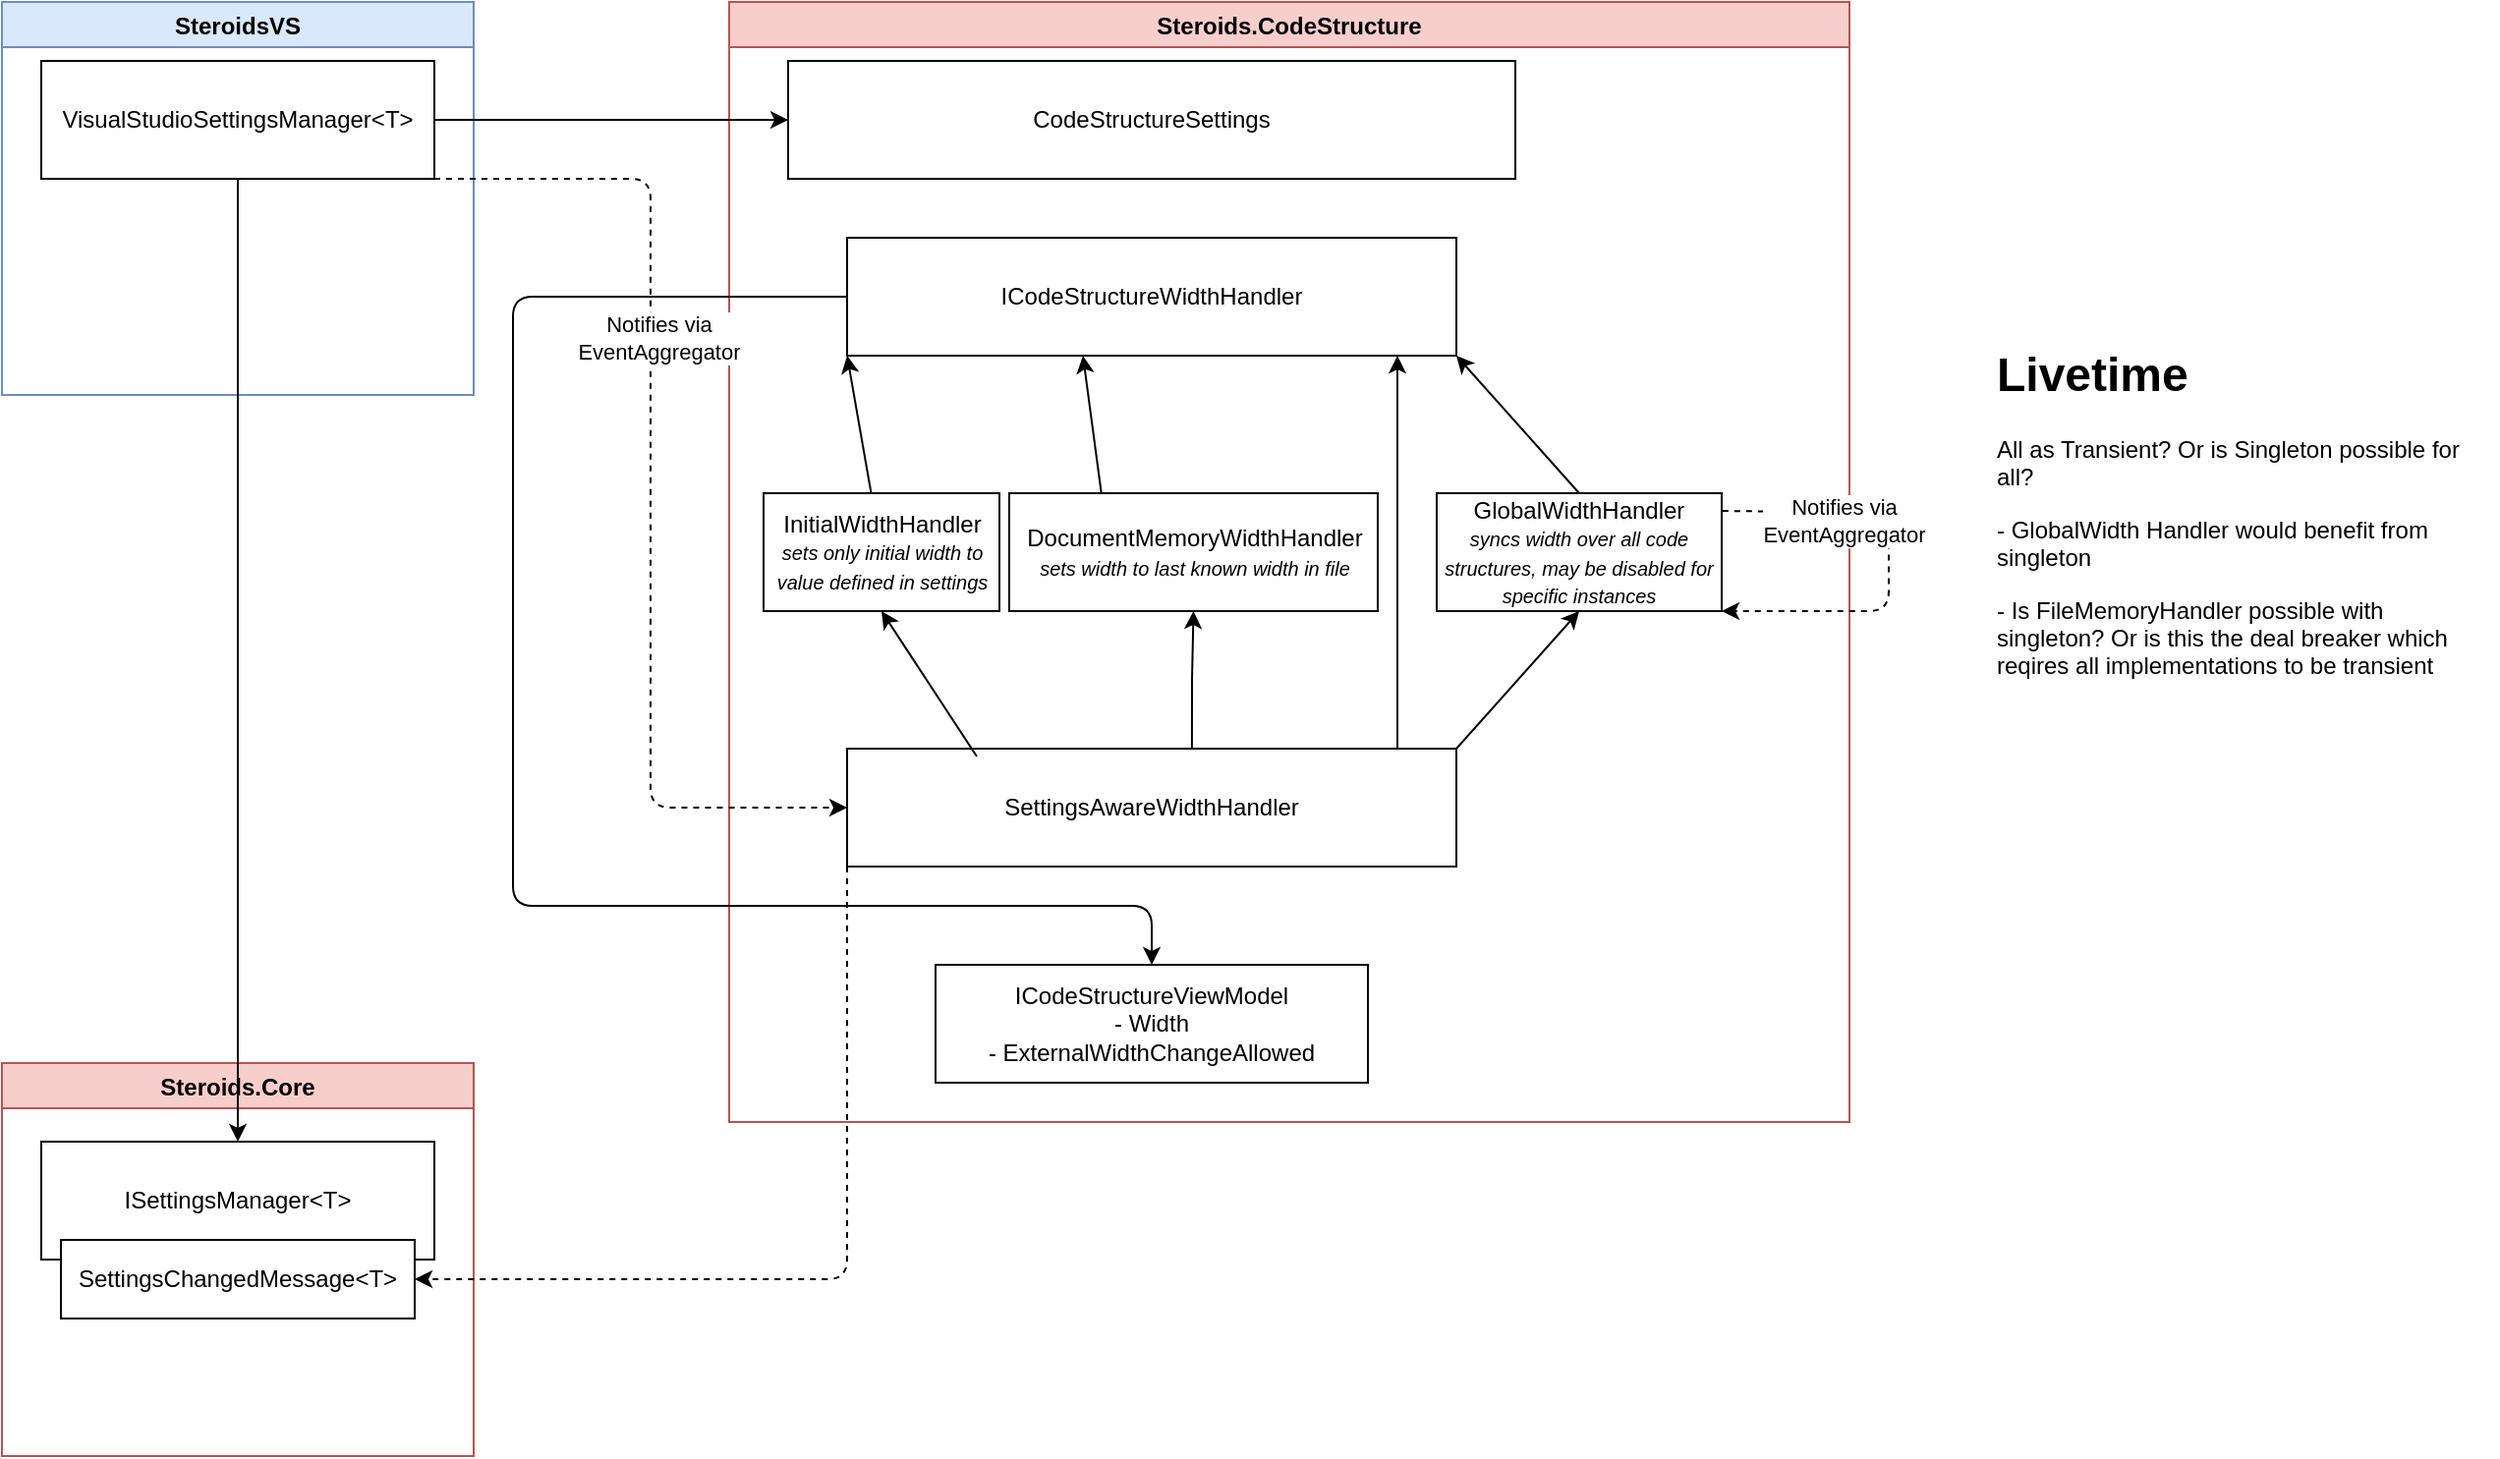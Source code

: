 <mxfile version="13.0.3" type="device"><diagram id="8_-woD_YUcIbLkRD51o4" name="Page-1"><mxGraphModel dx="1422" dy="823" grid="1" gridSize="10" guides="1" tooltips="1" connect="1" arrows="1" fold="1" page="1" pageScale="1" pageWidth="850" pageHeight="1100" math="0" shadow="0"><root><mxCell id="0"/><mxCell id="1" parent="0"/><mxCell id="8YmZBCXZmz3HBou3CodA-1" value="SteroidsVS" style="swimlane;fillColor=#dae8fc;strokeColor=#6c8ebf;" vertex="1" parent="1"><mxGeometry x="120" y="70" width="240" height="200" as="geometry"/></mxCell><mxCell id="8YmZBCXZmz3HBou3CodA-8" value="VisualStudioSettingsManager&amp;lt;T&amp;gt;" style="rounded=0;whiteSpace=wrap;html=1;" vertex="1" parent="8YmZBCXZmz3HBou3CodA-1"><mxGeometry x="20" y="30" width="200" height="60" as="geometry"/></mxCell><mxCell id="8YmZBCXZmz3HBou3CodA-2" value="Steroids.Core" style="swimlane;fillColor=#f8cecc;strokeColor=#b85450;" vertex="1" parent="1"><mxGeometry x="120" y="610" width="240" height="200" as="geometry"/></mxCell><mxCell id="8YmZBCXZmz3HBou3CodA-5" value="ISettingsManager&amp;lt;T&amp;gt;" style="rounded=0;whiteSpace=wrap;html=1;" vertex="1" parent="8YmZBCXZmz3HBou3CodA-2"><mxGeometry x="20" y="40" width="200" height="60" as="geometry"/></mxCell><mxCell id="8YmZBCXZmz3HBou3CodA-12" value="SettingsChangedMessage&amp;lt;T&amp;gt;" style="rounded=0;whiteSpace=wrap;html=1;" vertex="1" parent="8YmZBCXZmz3HBou3CodA-2"><mxGeometry x="30" y="90" width="180" height="40" as="geometry"/></mxCell><mxCell id="8YmZBCXZmz3HBou3CodA-4" value="Steroids.CodeStructure" style="swimlane;fillColor=#f8cecc;strokeColor=#b85450;" vertex="1" parent="1"><mxGeometry x="490" y="70" width="570" height="570" as="geometry"/></mxCell><mxCell id="8YmZBCXZmz3HBou3CodA-23" value="" style="endArrow=classic;html=1;exitX=0.25;exitY=0;exitDx=0;exitDy=0;" edge="1" parent="8YmZBCXZmz3HBou3CodA-4" source="8YmZBCXZmz3HBou3CodA-20"><mxGeometry width="50" height="50" relative="1" as="geometry"><mxPoint x="130" y="230" as="sourcePoint"/><mxPoint x="180" y="180" as="targetPoint"/></mxGeometry></mxCell><mxCell id="8YmZBCXZmz3HBou3CodA-9" value="CodeStructureSettings" style="rounded=0;whiteSpace=wrap;html=1;" vertex="1" parent="8YmZBCXZmz3HBou3CodA-4"><mxGeometry x="30" y="30" width="370" height="60" as="geometry"/></mxCell><mxCell id="8YmZBCXZmz3HBou3CodA-13" value="ICodeStructureViewModel&lt;br&gt;- Width&lt;br&gt;- ExternalWidthChangeAllowed" style="rounded=0;whiteSpace=wrap;html=1;" vertex="1" parent="8YmZBCXZmz3HBou3CodA-4"><mxGeometry x="105" y="490" width="220" height="60" as="geometry"/></mxCell><mxCell id="8YmZBCXZmz3HBou3CodA-14" value="ICodeStructureWidthHandler" style="rounded=0;whiteSpace=wrap;html=1;" vertex="1" parent="8YmZBCXZmz3HBou3CodA-4"><mxGeometry x="60" y="120" width="310" height="60" as="geometry"/></mxCell><mxCell id="8YmZBCXZmz3HBou3CodA-18" value="" style="edgeStyle=orthogonalEdgeStyle;rounded=0;orthogonalLoop=1;jettySize=auto;html=1;" edge="1" parent="8YmZBCXZmz3HBou3CodA-4" source="8YmZBCXZmz3HBou3CodA-16" target="8YmZBCXZmz3HBou3CodA-14"><mxGeometry relative="1" as="geometry"><Array as="points"><mxPoint x="340" y="230"/><mxPoint x="340" y="230"/></Array></mxGeometry></mxCell><mxCell id="8YmZBCXZmz3HBou3CodA-29" value="" style="edgeStyle=orthogonalEdgeStyle;rounded=0;orthogonalLoop=1;jettySize=auto;html=1;exitX=0.566;exitY=0;exitDx=0;exitDy=0;exitPerimeter=0;" edge="1" parent="8YmZBCXZmz3HBou3CodA-4" source="8YmZBCXZmz3HBou3CodA-16" target="8YmZBCXZmz3HBou3CodA-20"><mxGeometry relative="1" as="geometry"/></mxCell><mxCell id="8YmZBCXZmz3HBou3CodA-16" value="SettingsAwareWidthHandler" style="rounded=0;whiteSpace=wrap;html=1;" vertex="1" parent="8YmZBCXZmz3HBou3CodA-4"><mxGeometry x="60" y="380" width="310" height="60" as="geometry"/></mxCell><mxCell id="8YmZBCXZmz3HBou3CodA-19" value="InitialWidthHandler&lt;br&gt;&lt;i&gt;&lt;font style=&quot;font-size: 10px&quot;&gt;sets only initial width to value defined in settings&lt;/font&gt;&lt;/i&gt;" style="rounded=0;whiteSpace=wrap;html=1;" vertex="1" parent="8YmZBCXZmz3HBou3CodA-4"><mxGeometry x="17.5" y="250" width="120" height="60" as="geometry"/></mxCell><mxCell id="8YmZBCXZmz3HBou3CodA-20" value="DocumentMemoryWidthHandler&lt;br&gt;&lt;i&gt;&lt;font style=&quot;font-size: 10px&quot;&gt;sets width to last known width in file&lt;/font&gt;&lt;/i&gt;" style="rounded=0;whiteSpace=wrap;html=1;" vertex="1" parent="8YmZBCXZmz3HBou3CodA-4"><mxGeometry x="142.5" y="250" width="187.5" height="60" as="geometry"/></mxCell><mxCell id="8YmZBCXZmz3HBou3CodA-21" value="GlobalWidthHandler&lt;br&gt;&lt;i&gt;&lt;font style=&quot;font-size: 10px&quot;&gt;syncs width over all code structures, may be disabled for specific instances&lt;/font&gt;&lt;/i&gt;" style="rounded=0;whiteSpace=wrap;html=1;" vertex="1" parent="8YmZBCXZmz3HBou3CodA-4"><mxGeometry x="360" y="250" width="145" height="60" as="geometry"/></mxCell><mxCell id="8YmZBCXZmz3HBou3CodA-22" value="" style="endArrow=classic;html=1;" edge="1" parent="8YmZBCXZmz3HBou3CodA-4" source="8YmZBCXZmz3HBou3CodA-19"><mxGeometry width="50" height="50" relative="1" as="geometry"><mxPoint x="10" y="230" as="sourcePoint"/><mxPoint x="60" y="180" as="targetPoint"/></mxGeometry></mxCell><mxCell id="8YmZBCXZmz3HBou3CodA-24" value="" style="endArrow=classic;html=1;exitX=0.5;exitY=0;exitDx=0;exitDy=0;" edge="1" parent="8YmZBCXZmz3HBou3CodA-4" source="8YmZBCXZmz3HBou3CodA-21"><mxGeometry width="50" height="50" relative="1" as="geometry"><mxPoint x="320" y="230" as="sourcePoint"/><mxPoint x="370" y="180" as="targetPoint"/></mxGeometry></mxCell><mxCell id="8YmZBCXZmz3HBou3CodA-28" value="" style="endArrow=classic;html=1;entryX=0.5;entryY=1;entryDx=0;entryDy=0;exitX=0.213;exitY=0.067;exitDx=0;exitDy=0;exitPerimeter=0;" edge="1" parent="8YmZBCXZmz3HBou3CodA-4" source="8YmZBCXZmz3HBou3CodA-16" target="8YmZBCXZmz3HBou3CodA-19"><mxGeometry width="50" height="50" relative="1" as="geometry"><mxPoint x="130" y="390" as="sourcePoint"/><mxPoint x="180" y="340" as="targetPoint"/></mxGeometry></mxCell><mxCell id="8YmZBCXZmz3HBou3CodA-30" value="" style="endArrow=classic;html=1;entryX=0.5;entryY=1;entryDx=0;entryDy=0;exitX=1;exitY=0;exitDx=0;exitDy=0;" edge="1" parent="8YmZBCXZmz3HBou3CodA-4" source="8YmZBCXZmz3HBou3CodA-16" target="8YmZBCXZmz3HBou3CodA-21"><mxGeometry width="50" height="50" relative="1" as="geometry"><mxPoint x="130" y="390" as="sourcePoint"/><mxPoint x="180" y="340" as="targetPoint"/></mxGeometry></mxCell><mxCell id="8YmZBCXZmz3HBou3CodA-31" value="" style="endArrow=classic;html=1;entryX=0.5;entryY=0;entryDx=0;entryDy=0;exitX=0;exitY=0.5;exitDx=0;exitDy=0;" edge="1" parent="8YmZBCXZmz3HBou3CodA-4" source="8YmZBCXZmz3HBou3CodA-14" target="8YmZBCXZmz3HBou3CodA-13"><mxGeometry width="50" height="50" relative="1" as="geometry"><mxPoint x="120" y="390" as="sourcePoint"/><mxPoint x="170" y="340" as="targetPoint"/><Array as="points"><mxPoint x="-110" y="150"/><mxPoint x="-110" y="460"/><mxPoint x="215" y="460"/></Array></mxGeometry></mxCell><mxCell id="8YmZBCXZmz3HBou3CodA-34" value="" style="endArrow=classic;html=1;dashed=1;entryX=1;entryY=1;entryDx=0;entryDy=0;exitX=1.003;exitY=0.15;exitDx=0;exitDy=0;exitPerimeter=0;" edge="1" parent="8YmZBCXZmz3HBou3CodA-4" source="8YmZBCXZmz3HBou3CodA-21" target="8YmZBCXZmz3HBou3CodA-21"><mxGeometry width="50" height="50" relative="1" as="geometry"><mxPoint x="460" y="260" as="sourcePoint"/><mxPoint x="570" y="330" as="targetPoint"/><Array as="points"><mxPoint x="590" y="260"/><mxPoint x="590" y="310"/></Array></mxGeometry></mxCell><mxCell id="8YmZBCXZmz3HBou3CodA-35" value="Notifies via&lt;br&gt;EventAggregator" style="edgeLabel;html=1;align=center;verticalAlign=middle;resizable=0;points=[];" vertex="1" connectable="0" parent="8YmZBCXZmz3HBou3CodA-34"><mxGeometry x="-0.44" y="-4" relative="1" as="geometry"><mxPoint as="offset"/></mxGeometry></mxCell><mxCell id="8YmZBCXZmz3HBou3CodA-10" value="" style="endArrow=classic;html=1;exitX=0.5;exitY=1;exitDx=0;exitDy=0;" edge="1" parent="1" source="8YmZBCXZmz3HBou3CodA-8" target="8YmZBCXZmz3HBou3CodA-5"><mxGeometry width="50" height="50" relative="1" as="geometry"><mxPoint x="400" y="440" as="sourcePoint"/><mxPoint x="450" y="390" as="targetPoint"/></mxGeometry></mxCell><mxCell id="8YmZBCXZmz3HBou3CodA-11" value="" style="endArrow=classic;html=1;entryX=0;entryY=0.5;entryDx=0;entryDy=0;exitX=1;exitY=0.5;exitDx=0;exitDy=0;" edge="1" parent="1" source="8YmZBCXZmz3HBou3CodA-8" target="8YmZBCXZmz3HBou3CodA-9"><mxGeometry width="50" height="50" relative="1" as="geometry"><mxPoint x="400" y="440" as="sourcePoint"/><mxPoint x="450" y="390" as="targetPoint"/></mxGeometry></mxCell><mxCell id="8YmZBCXZmz3HBou3CodA-37" value="&lt;h1&gt;Livetime&lt;/h1&gt;&lt;p&gt;All as Transient? Or is Singleton possible for all?&lt;/p&gt;&lt;p&gt;- GlobalWidth Handler would benefit from singleton&lt;/p&gt;&lt;p&gt;- Is FileMemoryHandler possible with singleton? Or is this the deal breaker which reqires all implementations to be transient&lt;/p&gt;&lt;p&gt;&lt;br&gt;&lt;/p&gt;" style="text;html=1;strokeColor=none;fillColor=none;spacing=5;spacingTop=-20;whiteSpace=wrap;overflow=hidden;rounded=0;" vertex="1" parent="1"><mxGeometry x="1130" y="240" width="260" height="285" as="geometry"/></mxCell><mxCell id="8YmZBCXZmz3HBou3CodA-32" value="" style="endArrow=classic;html=1;exitX=1;exitY=1;exitDx=0;exitDy=0;entryX=0;entryY=0.5;entryDx=0;entryDy=0;dashed=1;" edge="1" parent="1" source="8YmZBCXZmz3HBou3CodA-8" target="8YmZBCXZmz3HBou3CodA-16"><mxGeometry width="50" height="50" relative="1" as="geometry"><mxPoint x="490" y="460" as="sourcePoint"/><mxPoint x="540" y="410" as="targetPoint"/><Array as="points"><mxPoint x="450" y="160"/><mxPoint x="450" y="480"/></Array></mxGeometry></mxCell><mxCell id="8YmZBCXZmz3HBou3CodA-33" value="Notifies via&lt;br&gt;EventAggregator" style="edgeLabel;html=1;align=center;verticalAlign=middle;resizable=0;points=[];" vertex="1" connectable="0" parent="8YmZBCXZmz3HBou3CodA-32"><mxGeometry x="-0.275" y="4" relative="1" as="geometry"><mxPoint y="-1" as="offset"/></mxGeometry></mxCell><mxCell id="8YmZBCXZmz3HBou3CodA-39" value="" style="endArrow=classic;html=1;dashed=1;entryX=1;entryY=0.5;entryDx=0;entryDy=0;exitX=0;exitY=1;exitDx=0;exitDy=0;" edge="1" parent="1" source="8YmZBCXZmz3HBou3CodA-16" target="8YmZBCXZmz3HBou3CodA-12"><mxGeometry width="50" height="50" relative="1" as="geometry"><mxPoint x="610" y="460" as="sourcePoint"/><mxPoint x="660" y="410" as="targetPoint"/><Array as="points"><mxPoint x="550" y="720"/></Array></mxGeometry></mxCell></root></mxGraphModel></diagram></mxfile>